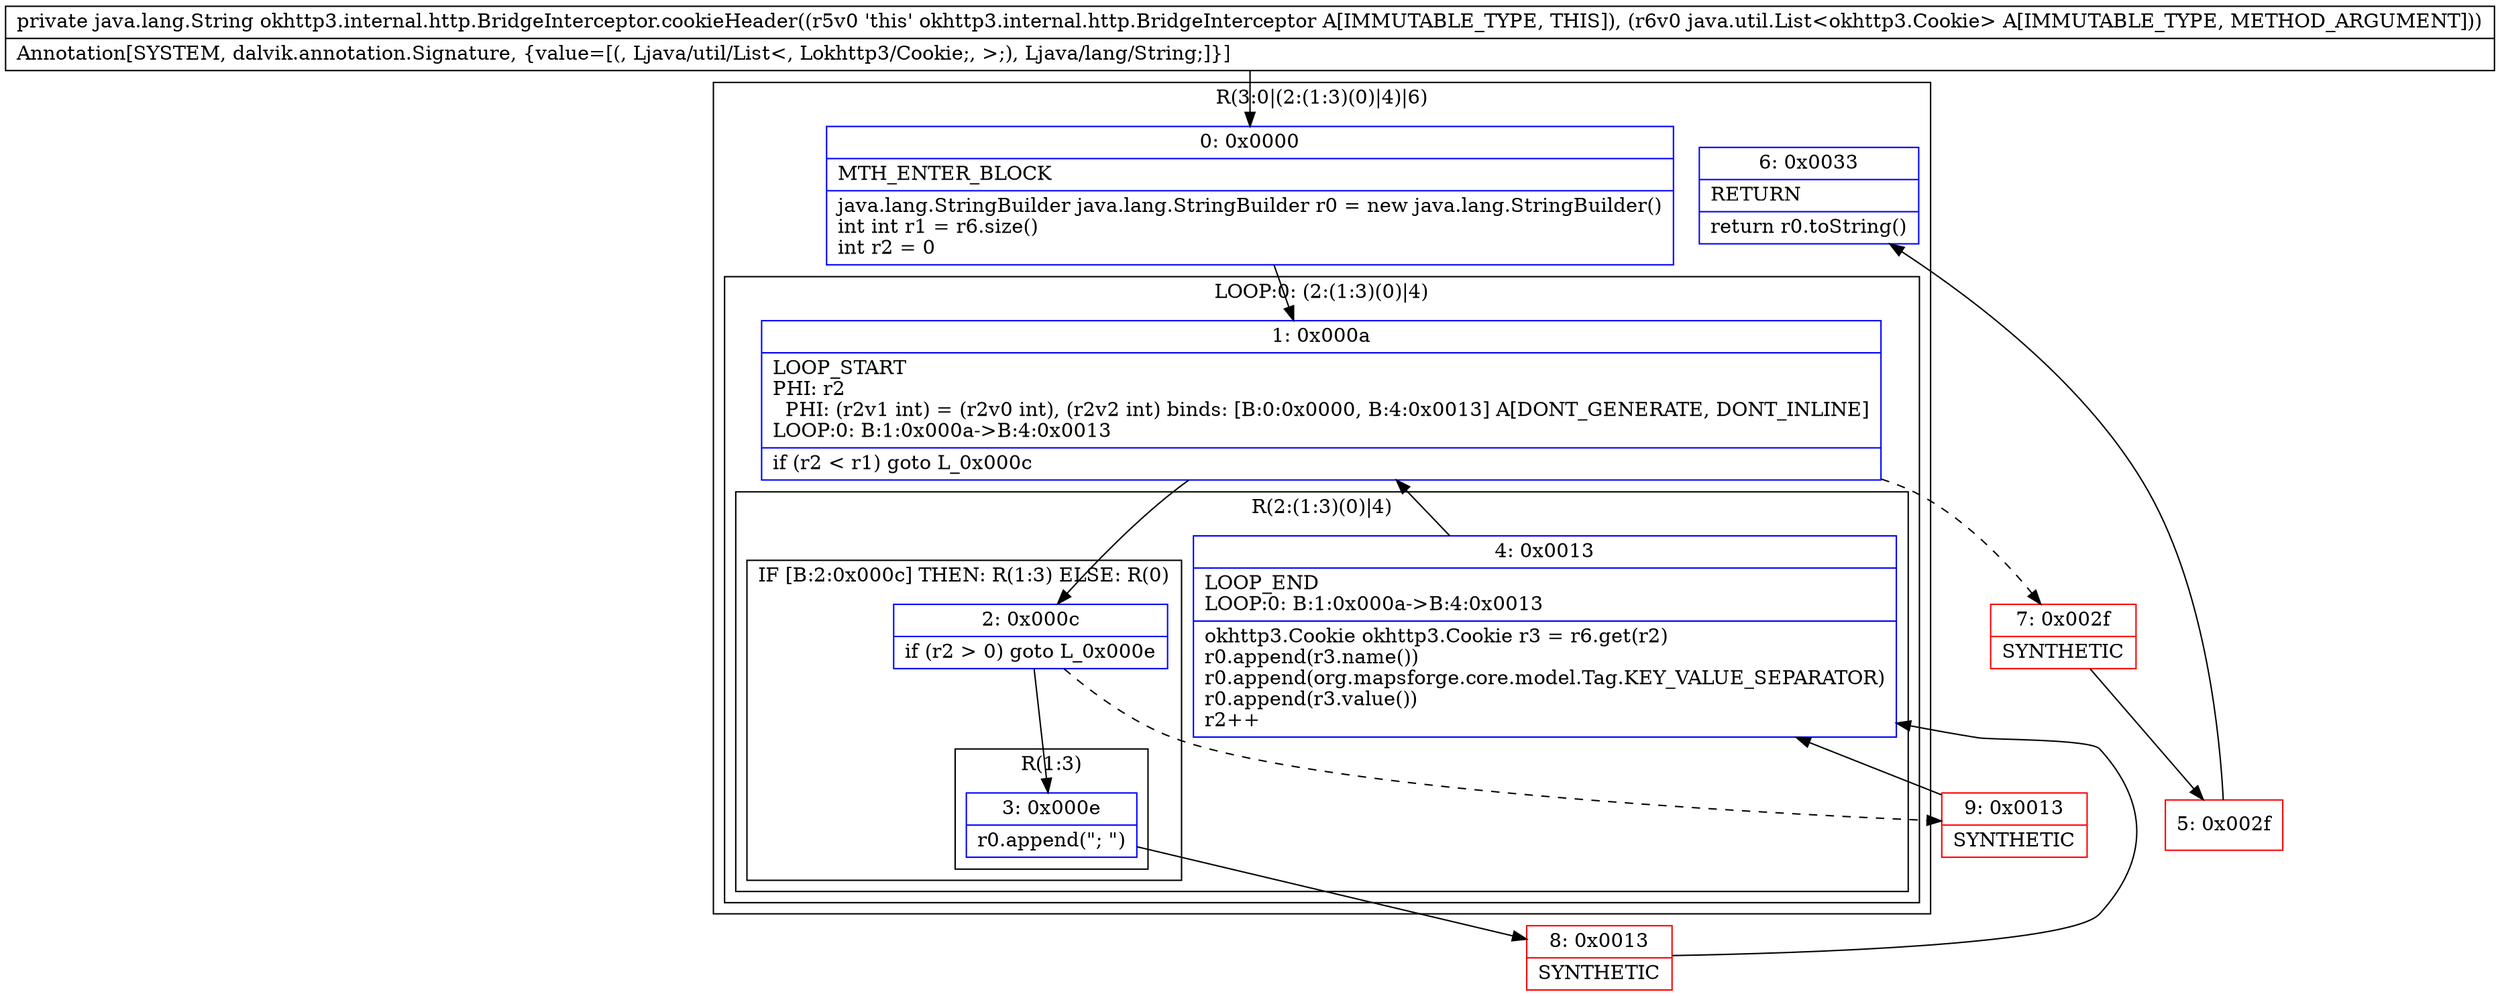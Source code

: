 digraph "CFG forokhttp3.internal.http.BridgeInterceptor.cookieHeader(Ljava\/util\/List;)Ljava\/lang\/String;" {
subgraph cluster_Region_1164329731 {
label = "R(3:0|(2:(1:3)(0)|4)|6)";
node [shape=record,color=blue];
Node_0 [shape=record,label="{0\:\ 0x0000|MTH_ENTER_BLOCK\l|java.lang.StringBuilder java.lang.StringBuilder r0 = new java.lang.StringBuilder()\lint int r1 = r6.size()\lint r2 = 0\l}"];
subgraph cluster_LoopRegion_1322525344 {
label = "LOOP:0: (2:(1:3)(0)|4)";
node [shape=record,color=blue];
Node_1 [shape=record,label="{1\:\ 0x000a|LOOP_START\lPHI: r2 \l  PHI: (r2v1 int) = (r2v0 int), (r2v2 int) binds: [B:0:0x0000, B:4:0x0013] A[DONT_GENERATE, DONT_INLINE]\lLOOP:0: B:1:0x000a\-\>B:4:0x0013\l|if (r2 \< r1) goto L_0x000c\l}"];
subgraph cluster_Region_1238756738 {
label = "R(2:(1:3)(0)|4)";
node [shape=record,color=blue];
subgraph cluster_IfRegion_962403874 {
label = "IF [B:2:0x000c] THEN: R(1:3) ELSE: R(0)";
node [shape=record,color=blue];
Node_2 [shape=record,label="{2\:\ 0x000c|if (r2 \> 0) goto L_0x000e\l}"];
subgraph cluster_Region_1771620073 {
label = "R(1:3)";
node [shape=record,color=blue];
Node_3 [shape=record,label="{3\:\ 0x000e|r0.append(\"; \")\l}"];
}
subgraph cluster_Region_1226350941 {
label = "R(0)";
node [shape=record,color=blue];
}
}
Node_4 [shape=record,label="{4\:\ 0x0013|LOOP_END\lLOOP:0: B:1:0x000a\-\>B:4:0x0013\l|okhttp3.Cookie okhttp3.Cookie r3 = r6.get(r2)\lr0.append(r3.name())\lr0.append(org.mapsforge.core.model.Tag.KEY_VALUE_SEPARATOR)\lr0.append(r3.value())\lr2++\l}"];
}
}
Node_6 [shape=record,label="{6\:\ 0x0033|RETURN\l|return r0.toString()\l}"];
}
Node_5 [shape=record,color=red,label="{5\:\ 0x002f}"];
Node_7 [shape=record,color=red,label="{7\:\ 0x002f|SYNTHETIC\l}"];
Node_8 [shape=record,color=red,label="{8\:\ 0x0013|SYNTHETIC\l}"];
Node_9 [shape=record,color=red,label="{9\:\ 0x0013|SYNTHETIC\l}"];
MethodNode[shape=record,label="{private java.lang.String okhttp3.internal.http.BridgeInterceptor.cookieHeader((r5v0 'this' okhttp3.internal.http.BridgeInterceptor A[IMMUTABLE_TYPE, THIS]), (r6v0 java.util.List\<okhttp3.Cookie\> A[IMMUTABLE_TYPE, METHOD_ARGUMENT]))  | Annotation[SYSTEM, dalvik.annotation.Signature, \{value=[(, Ljava\/util\/List\<, Lokhttp3\/Cookie;, \>;), Ljava\/lang\/String;]\}]\l}"];
MethodNode -> Node_0;
Node_0 -> Node_1;
Node_1 -> Node_2;
Node_1 -> Node_7[style=dashed];
Node_2 -> Node_3;
Node_2 -> Node_9[style=dashed];
Node_3 -> Node_8;
Node_4 -> Node_1;
Node_5 -> Node_6;
Node_7 -> Node_5;
Node_8 -> Node_4;
Node_9 -> Node_4;
}

